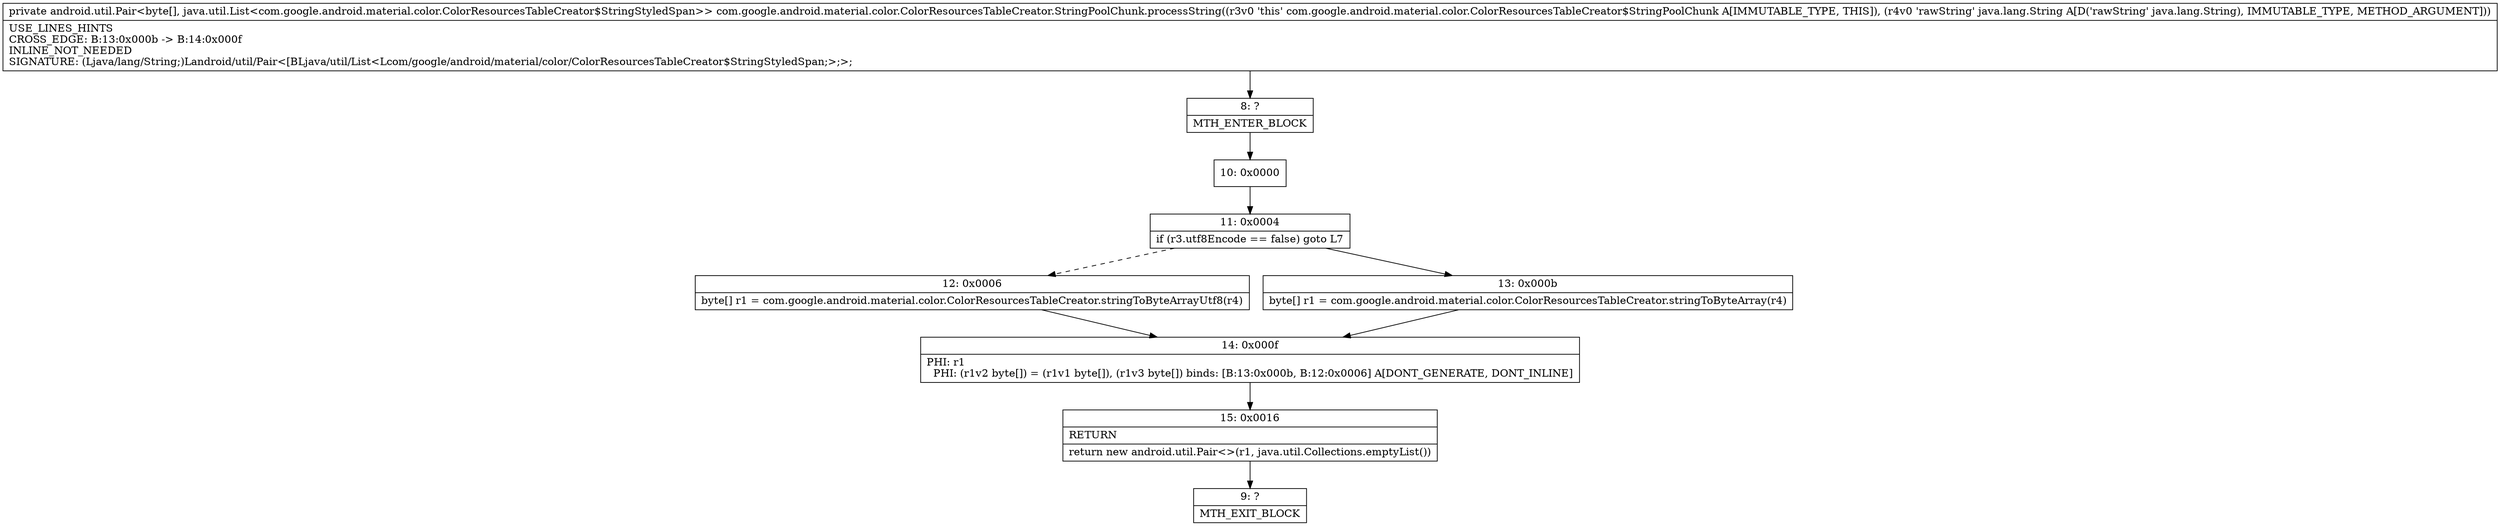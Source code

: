 digraph "CFG forcom.google.android.material.color.ColorResourcesTableCreator.StringPoolChunk.processString(Ljava\/lang\/String;)Landroid\/util\/Pair;" {
Node_8 [shape=record,label="{8\:\ ?|MTH_ENTER_BLOCK\l}"];
Node_10 [shape=record,label="{10\:\ 0x0000}"];
Node_11 [shape=record,label="{11\:\ 0x0004|if (r3.utf8Encode == false) goto L7\l}"];
Node_12 [shape=record,label="{12\:\ 0x0006|byte[] r1 = com.google.android.material.color.ColorResourcesTableCreator.stringToByteArrayUtf8(r4)\l}"];
Node_14 [shape=record,label="{14\:\ 0x000f|PHI: r1 \l  PHI: (r1v2 byte[]) = (r1v1 byte[]), (r1v3 byte[]) binds: [B:13:0x000b, B:12:0x0006] A[DONT_GENERATE, DONT_INLINE]\l}"];
Node_15 [shape=record,label="{15\:\ 0x0016|RETURN\l|return new android.util.Pair\<\>(r1, java.util.Collections.emptyList())\l}"];
Node_9 [shape=record,label="{9\:\ ?|MTH_EXIT_BLOCK\l}"];
Node_13 [shape=record,label="{13\:\ 0x000b|byte[] r1 = com.google.android.material.color.ColorResourcesTableCreator.stringToByteArray(r4)\l}"];
MethodNode[shape=record,label="{private android.util.Pair\<byte[], java.util.List\<com.google.android.material.color.ColorResourcesTableCreator$StringStyledSpan\>\> com.google.android.material.color.ColorResourcesTableCreator.StringPoolChunk.processString((r3v0 'this' com.google.android.material.color.ColorResourcesTableCreator$StringPoolChunk A[IMMUTABLE_TYPE, THIS]), (r4v0 'rawString' java.lang.String A[D('rawString' java.lang.String), IMMUTABLE_TYPE, METHOD_ARGUMENT]))  | USE_LINES_HINTS\lCROSS_EDGE: B:13:0x000b \-\> B:14:0x000f\lINLINE_NOT_NEEDED\lSIGNATURE: (Ljava\/lang\/String;)Landroid\/util\/Pair\<[BLjava\/util\/List\<Lcom\/google\/android\/material\/color\/ColorResourcesTableCreator$StringStyledSpan;\>;\>;\l}"];
MethodNode -> Node_8;Node_8 -> Node_10;
Node_10 -> Node_11;
Node_11 -> Node_12[style=dashed];
Node_11 -> Node_13;
Node_12 -> Node_14;
Node_14 -> Node_15;
Node_15 -> Node_9;
Node_13 -> Node_14;
}

